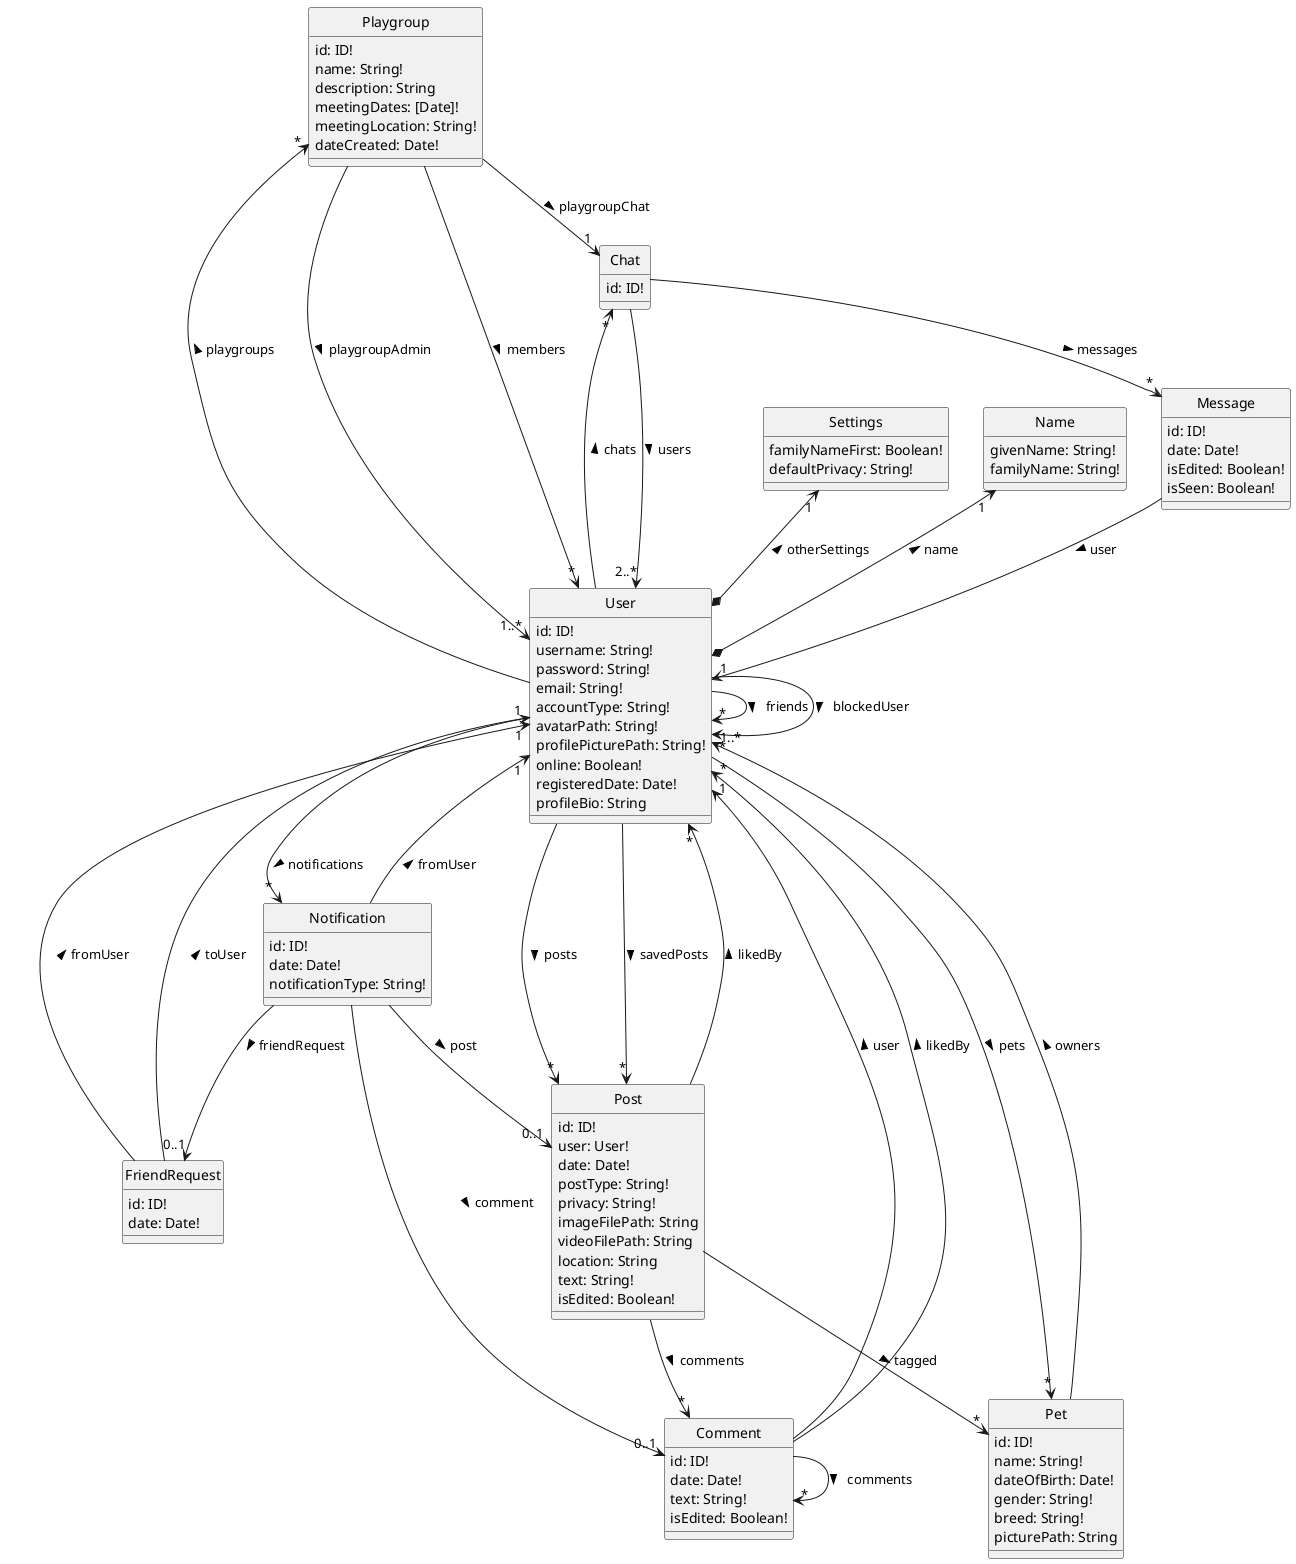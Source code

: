 @startuml DataSchemaExplicitConnections
hide circle
skinparam classAttributeIconSize 0

class User {
    id: ID!
    username: String!
    password: String!
    email: String!
    accountType: String!
    avatarPath: String!
    profilePicturePath: String!
    online: Boolean!
    registeredDate: Date!
    profileBio: String
}

class Name {
    givenName: String!
    familyName: String!
}

class Settings {
    familyNameFirst: Boolean!
    defaultPrivacy: String!
}

class Post {
    id: ID!
    user: User!
    date: Date!
    postType: String!
    privacy: String!
    imageFilePath: String
    videoFilePath: String
    location: String
    text: String!
    isEdited: Boolean!
}

class Comment {
    id: ID!
    date: Date!
    text: String!
    isEdited: Boolean!
}

class Notification {
    id: ID!
    date: Date!
    notificationType: String!
}

class Chat {
    id: ID!
}

class Message {
    id: ID!
    date: Date!
    isEdited: Boolean!
    isSeen: Boolean!
}

class Pet {
    id: ID!
    name: String!
    dateOfBirth: Date!
    gender: String!
    breed: String!
    picturePath: String
}

class Playgroup {
    id: ID!
    name: String!
    description: String
    meetingDates: [Date]!
    meetingLocation: String!
    dateCreated: Date!
}

class FriendRequest {
    id: ID!
    date: Date!
}

User *-up-> "1" Name : name >
User *-up-> "1" Settings : otherSettings >
User --> "*" User : friends >
User --> "*" User : blockedUser >
User --> "*" Post : posts >
User --> "*" Post : savedPosts >
User -up-> "*" Chat: chats >
User --> "*" Notification: notifications >
User -up-> "*" Playgroup: playgroups >
User --> "*" Pet: pets >

Post --> "*" Pet: tagged >
Post --> "*" User: likedBy >
Post --> "*" Comment: comments >

Comment --> "1" User: user >
Comment --> "*" User: likedBy >
Comment --> "*" Comment: comments >

Notification --> "0..1" Post: post >
Notification --> "1" User: fromUser >
Notification --> "0..1" FriendRequest: friendRequest >
Notification --> "0..1" Comment: comment >

Chat --> "2..*" User: users >
Chat --> "*" Message: messages >

Message --> "1" User: user >

Pet --> "1..*" User: owners >

Playgroup --> "1..*" User: playgroupAdmin >
Playgroup --> "*" User: members >
Playgroup --> "1" Chat: playgroupChat >

FriendRequest -left-> "1" User: fromUser >
FriendRequest -left-> "1" User: toUser >

@enduml